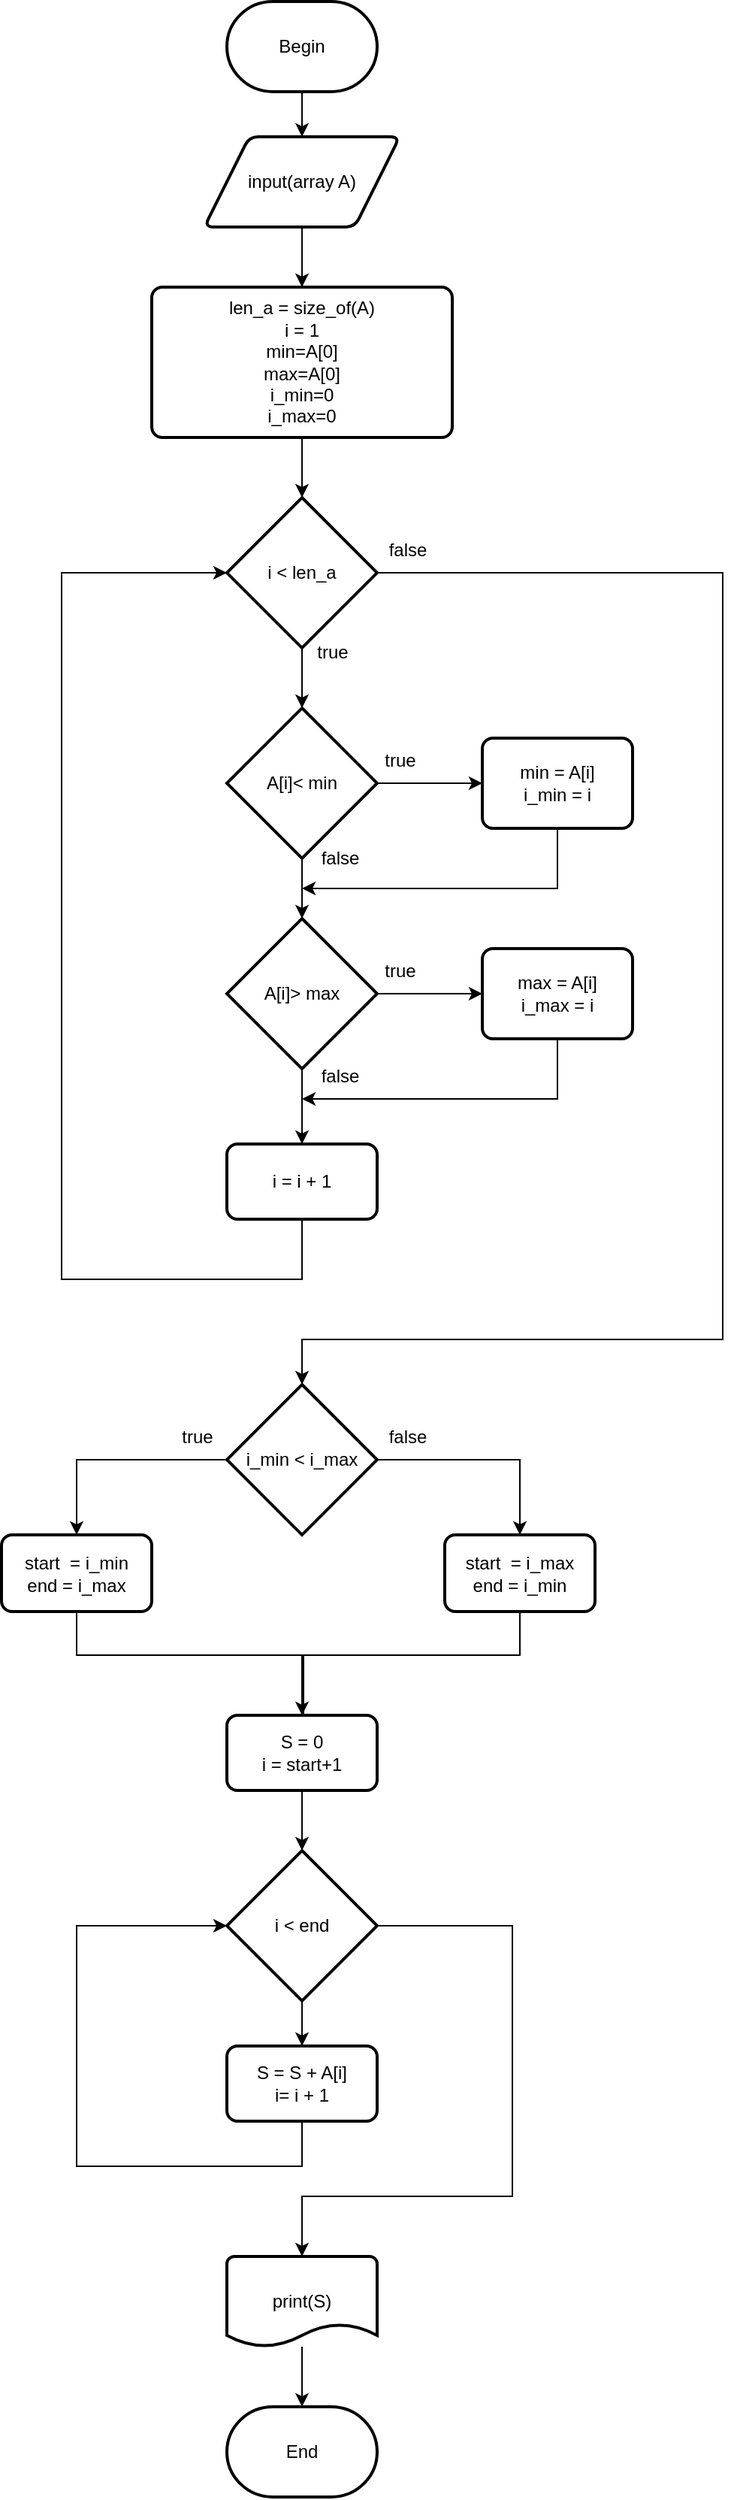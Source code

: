 <mxfile version="21.6.5" type="google">
  <diagram name="Страница 1" id="IyhP0Bf16u9Pp1GBC6mL">
    <mxGraphModel grid="1" page="1" gridSize="10" guides="1" tooltips="1" connect="1" arrows="1" fold="1" pageScale="1" pageWidth="827" pageHeight="1169" math="0" shadow="0">
      <root>
        <mxCell id="0" />
        <mxCell id="1" parent="0" />
        <mxCell id="8h4SvegEHWFZaO0T5vBt-23" style="edgeStyle=orthogonalEdgeStyle;rounded=0;orthogonalLoop=1;jettySize=auto;html=1;entryX=0.5;entryY=0;entryDx=0;entryDy=0;" edge="1" parent="1" source="8h4SvegEHWFZaO0T5vBt-1" target="8h4SvegEHWFZaO0T5vBt-2">
          <mxGeometry relative="1" as="geometry" />
        </mxCell>
        <mxCell id="8h4SvegEHWFZaO0T5vBt-1" value="Begin" style="strokeWidth=2;html=1;shape=mxgraph.flowchart.terminator;whiteSpace=wrap;" vertex="1" parent="1">
          <mxGeometry x="390" y="50" width="100" height="60" as="geometry" />
        </mxCell>
        <mxCell id="8h4SvegEHWFZaO0T5vBt-24" style="edgeStyle=orthogonalEdgeStyle;rounded=0;orthogonalLoop=1;jettySize=auto;html=1;entryX=0.5;entryY=0;entryDx=0;entryDy=0;" edge="1" parent="1" source="8h4SvegEHWFZaO0T5vBt-2" target="8h4SvegEHWFZaO0T5vBt-3">
          <mxGeometry relative="1" as="geometry" />
        </mxCell>
        <mxCell id="8h4SvegEHWFZaO0T5vBt-2" value="input(array A)" style="shape=parallelogram;html=1;strokeWidth=2;perimeter=parallelogramPerimeter;whiteSpace=wrap;rounded=1;arcSize=12;size=0.23;" vertex="1" parent="1">
          <mxGeometry x="375" y="140" width="130" height="60" as="geometry" />
        </mxCell>
        <mxCell id="8h4SvegEHWFZaO0T5vBt-9" style="edgeStyle=orthogonalEdgeStyle;rounded=0;orthogonalLoop=1;jettySize=auto;html=1;entryX=0.5;entryY=0;entryDx=0;entryDy=0;entryPerimeter=0;" edge="1" parent="1" source="8h4SvegEHWFZaO0T5vBt-3" target="8h4SvegEHWFZaO0T5vBt-4">
          <mxGeometry relative="1" as="geometry" />
        </mxCell>
        <mxCell id="8h4SvegEHWFZaO0T5vBt-3" value="len_a = size_of(A)&lt;br&gt;i = 1&lt;br&gt;min=A[0]&lt;br&gt;max=A[0]&lt;br&gt;i_min=0&lt;br&gt;i_max=0" style="rounded=1;whiteSpace=wrap;html=1;absoluteArcSize=1;arcSize=14;strokeWidth=2;" vertex="1" parent="1">
          <mxGeometry x="340" y="240" width="200" height="100" as="geometry" />
        </mxCell>
        <mxCell id="8h4SvegEHWFZaO0T5vBt-10" style="edgeStyle=orthogonalEdgeStyle;rounded=0;orthogonalLoop=1;jettySize=auto;html=1;entryX=0.5;entryY=0;entryDx=0;entryDy=0;entryPerimeter=0;" edge="1" parent="1" source="8h4SvegEHWFZaO0T5vBt-4" target="8h4SvegEHWFZaO0T5vBt-5">
          <mxGeometry relative="1" as="geometry" />
        </mxCell>
        <mxCell id="8h4SvegEHWFZaO0T5vBt-20" style="edgeStyle=orthogonalEdgeStyle;rounded=0;orthogonalLoop=1;jettySize=auto;html=1;" edge="1" parent="1" source="8h4SvegEHWFZaO0T5vBt-4">
          <mxGeometry relative="1" as="geometry">
            <Array as="points">
              <mxPoint x="720" y="430" />
              <mxPoint x="720" y="940" />
              <mxPoint x="440" y="940" />
            </Array>
            <mxPoint x="440" y="970" as="targetPoint" />
          </mxGeometry>
        </mxCell>
        <mxCell id="8h4SvegEHWFZaO0T5vBt-4" value="i &amp;lt; len_a" style="strokeWidth=2;html=1;shape=mxgraph.flowchart.decision;whiteSpace=wrap;" vertex="1" parent="1">
          <mxGeometry x="390" y="380" width="100" height="100" as="geometry" />
        </mxCell>
        <mxCell id="8h4SvegEHWFZaO0T5vBt-11" style="edgeStyle=orthogonalEdgeStyle;rounded=0;orthogonalLoop=1;jettySize=auto;html=1;entryX=0.5;entryY=0;entryDx=0;entryDy=0;entryPerimeter=0;" edge="1" parent="1" source="8h4SvegEHWFZaO0T5vBt-5" target="8h4SvegEHWFZaO0T5vBt-6">
          <mxGeometry relative="1" as="geometry" />
        </mxCell>
        <mxCell id="8h4SvegEHWFZaO0T5vBt-12" style="edgeStyle=orthogonalEdgeStyle;rounded=0;orthogonalLoop=1;jettySize=auto;html=1;entryX=0;entryY=0.5;entryDx=0;entryDy=0;" edge="1" parent="1" source="8h4SvegEHWFZaO0T5vBt-5" target="8h4SvegEHWFZaO0T5vBt-7">
          <mxGeometry relative="1" as="geometry" />
        </mxCell>
        <mxCell id="8h4SvegEHWFZaO0T5vBt-5" value="A[i]&amp;lt; min" style="strokeWidth=2;html=1;shape=mxgraph.flowchart.decision;whiteSpace=wrap;" vertex="1" parent="1">
          <mxGeometry x="390" y="520" width="100" height="100" as="geometry" />
        </mxCell>
        <mxCell id="8h4SvegEHWFZaO0T5vBt-14" style="edgeStyle=orthogonalEdgeStyle;rounded=0;orthogonalLoop=1;jettySize=auto;html=1;" edge="1" parent="1" source="8h4SvegEHWFZaO0T5vBt-6" target="8h4SvegEHWFZaO0T5vBt-8">
          <mxGeometry relative="1" as="geometry" />
        </mxCell>
        <mxCell id="8h4SvegEHWFZaO0T5vBt-16" style="edgeStyle=orthogonalEdgeStyle;rounded=0;orthogonalLoop=1;jettySize=auto;html=1;entryX=0.5;entryY=0;entryDx=0;entryDy=0;" edge="1" parent="1" source="8h4SvegEHWFZaO0T5vBt-6" target="8h4SvegEHWFZaO0T5vBt-15">
          <mxGeometry relative="1" as="geometry" />
        </mxCell>
        <mxCell id="8h4SvegEHWFZaO0T5vBt-6" value="A[i]&amp;gt; max" style="strokeWidth=2;html=1;shape=mxgraph.flowchart.decision;whiteSpace=wrap;" vertex="1" parent="1">
          <mxGeometry x="390" y="660" width="100" height="100" as="geometry" />
        </mxCell>
        <mxCell id="8h4SvegEHWFZaO0T5vBt-13" style="edgeStyle=orthogonalEdgeStyle;rounded=0;orthogonalLoop=1;jettySize=auto;html=1;" edge="1" parent="1" source="8h4SvegEHWFZaO0T5vBt-7">
          <mxGeometry relative="1" as="geometry">
            <mxPoint x="440" y="640" as="targetPoint" />
            <Array as="points">
              <mxPoint x="610" y="640" />
            </Array>
          </mxGeometry>
        </mxCell>
        <mxCell id="8h4SvegEHWFZaO0T5vBt-7" value="min = A[i]&lt;br&gt;i_min = i" style="rounded=1;whiteSpace=wrap;html=1;absoluteArcSize=1;arcSize=14;strokeWidth=2;" vertex="1" parent="1">
          <mxGeometry x="560" y="540" width="100" height="60" as="geometry" />
        </mxCell>
        <mxCell id="8h4SvegEHWFZaO0T5vBt-17" style="edgeStyle=orthogonalEdgeStyle;rounded=0;orthogonalLoop=1;jettySize=auto;html=1;" edge="1" parent="1" source="8h4SvegEHWFZaO0T5vBt-8">
          <mxGeometry relative="1" as="geometry">
            <mxPoint x="440" y="780" as="targetPoint" />
            <Array as="points">
              <mxPoint x="610" y="780" />
            </Array>
          </mxGeometry>
        </mxCell>
        <mxCell id="8h4SvegEHWFZaO0T5vBt-8" value="max = A[i]&lt;br&gt;i_max = i" style="rounded=1;whiteSpace=wrap;html=1;absoluteArcSize=1;arcSize=14;strokeWidth=2;" vertex="1" parent="1">
          <mxGeometry x="560" y="680" width="100" height="60" as="geometry" />
        </mxCell>
        <mxCell id="8h4SvegEHWFZaO0T5vBt-18" style="edgeStyle=orthogonalEdgeStyle;rounded=0;orthogonalLoop=1;jettySize=auto;html=1;entryX=0;entryY=0.5;entryDx=0;entryDy=0;entryPerimeter=0;" edge="1" parent="1" source="8h4SvegEHWFZaO0T5vBt-15" target="8h4SvegEHWFZaO0T5vBt-4">
          <mxGeometry relative="1" as="geometry">
            <Array as="points">
              <mxPoint x="440" y="900" />
              <mxPoint x="280" y="900" />
              <mxPoint x="280" y="430" />
            </Array>
          </mxGeometry>
        </mxCell>
        <mxCell id="8h4SvegEHWFZaO0T5vBt-15" value="i = i + 1" style="rounded=1;whiteSpace=wrap;html=1;absoluteArcSize=1;arcSize=14;strokeWidth=2;" vertex="1" parent="1">
          <mxGeometry x="390" y="810" width="100" height="50" as="geometry" />
        </mxCell>
        <mxCell id="8h4SvegEHWFZaO0T5vBt-22" style="edgeStyle=orthogonalEdgeStyle;rounded=0;orthogonalLoop=1;jettySize=auto;html=1;entryX=0.5;entryY=0;entryDx=0;entryDy=0;entryPerimeter=0;" edge="1" parent="1" source="8h4SvegEHWFZaO0T5vBt-19" target="8h4SvegEHWFZaO0T5vBt-21">
          <mxGeometry relative="1" as="geometry" />
        </mxCell>
        <mxCell id="8h4SvegEHWFZaO0T5vBt-19" value="print(S)" style="strokeWidth=2;html=1;shape=mxgraph.flowchart.document2;whiteSpace=wrap;size=0.25;" vertex="1" parent="1">
          <mxGeometry x="390" y="1550" width="100" height="60" as="geometry" />
        </mxCell>
        <mxCell id="8h4SvegEHWFZaO0T5vBt-21" value="End" style="strokeWidth=2;html=1;shape=mxgraph.flowchart.terminator;whiteSpace=wrap;" vertex="1" parent="1">
          <mxGeometry x="390" y="1650" width="100" height="60" as="geometry" />
        </mxCell>
        <mxCell id="8h4SvegEHWFZaO0T5vBt-25" value="true" style="text;html=1;align=center;verticalAlign=middle;resizable=0;points=[];autosize=1;strokeColor=none;fillColor=none;" vertex="1" parent="1">
          <mxGeometry x="440" y="468" width="40" height="30" as="geometry" />
        </mxCell>
        <mxCell id="8h4SvegEHWFZaO0T5vBt-26" value="false" style="text;html=1;align=center;verticalAlign=middle;resizable=0;points=[];autosize=1;strokeColor=none;fillColor=none;" vertex="1" parent="1">
          <mxGeometry x="485" y="400" width="50" height="30" as="geometry" />
        </mxCell>
        <mxCell id="8h4SvegEHWFZaO0T5vBt-27" value="false" style="text;html=1;align=center;verticalAlign=middle;resizable=0;points=[];autosize=1;strokeColor=none;fillColor=none;" vertex="1" parent="1">
          <mxGeometry x="440" y="605" width="50" height="30" as="geometry" />
        </mxCell>
        <mxCell id="8h4SvegEHWFZaO0T5vBt-28" value="false" style="text;html=1;align=center;verticalAlign=middle;resizable=0;points=[];autosize=1;strokeColor=none;fillColor=none;" vertex="1" parent="1">
          <mxGeometry x="440" y="750" width="50" height="30" as="geometry" />
        </mxCell>
        <mxCell id="8h4SvegEHWFZaO0T5vBt-29" value="true" style="text;html=1;align=center;verticalAlign=middle;resizable=0;points=[];autosize=1;strokeColor=none;fillColor=none;" vertex="1" parent="1">
          <mxGeometry x="485" y="540" width="40" height="30" as="geometry" />
        </mxCell>
        <mxCell id="8h4SvegEHWFZaO0T5vBt-30" value="true" style="text;html=1;align=center;verticalAlign=middle;resizable=0;points=[];autosize=1;strokeColor=none;fillColor=none;" vertex="1" parent="1">
          <mxGeometry x="485" y="680" width="40" height="30" as="geometry" />
        </mxCell>
        <mxCell id="ZzO7LHAWJiHBk6B_SML2-6" style="edgeStyle=orthogonalEdgeStyle;rounded=0;orthogonalLoop=1;jettySize=auto;html=1;entryX=0.5;entryY=0;entryDx=0;entryDy=0;" edge="1" parent="1" source="ZzO7LHAWJiHBk6B_SML2-2" target="ZzO7LHAWJiHBk6B_SML2-4">
          <mxGeometry relative="1" as="geometry" />
        </mxCell>
        <mxCell id="ZzO7LHAWJiHBk6B_SML2-7" style="edgeStyle=orthogonalEdgeStyle;rounded=0;orthogonalLoop=1;jettySize=auto;html=1;entryX=0.5;entryY=0;entryDx=0;entryDy=0;" edge="1" parent="1" source="ZzO7LHAWJiHBk6B_SML2-2" target="ZzO7LHAWJiHBk6B_SML2-3">
          <mxGeometry relative="1" as="geometry" />
        </mxCell>
        <mxCell id="ZzO7LHAWJiHBk6B_SML2-2" value="i_min &amp;lt; i_max" style="strokeWidth=2;html=1;shape=mxgraph.flowchart.decision;whiteSpace=wrap;" vertex="1" parent="1">
          <mxGeometry x="390" y="970" width="100" height="100" as="geometry" />
        </mxCell>
        <mxCell id="ZzO7LHAWJiHBk6B_SML2-11" style="edgeStyle=orthogonalEdgeStyle;rounded=0;orthogonalLoop=1;jettySize=auto;html=1;entryX=0.5;entryY=0;entryDx=0;entryDy=0;" edge="1" parent="1" source="ZzO7LHAWJiHBk6B_SML2-3" target="ZzO7LHAWJiHBk6B_SML2-9">
          <mxGeometry relative="1" as="geometry">
            <Array as="points">
              <mxPoint x="290" y="1150" />
              <mxPoint x="440" y="1150" />
            </Array>
          </mxGeometry>
        </mxCell>
        <mxCell id="ZzO7LHAWJiHBk6B_SML2-3" value="start&amp;nbsp; = i_min&lt;br&gt;end = i_max" style="rounded=1;whiteSpace=wrap;html=1;absoluteArcSize=1;arcSize=14;strokeWidth=2;" vertex="1" parent="1">
          <mxGeometry x="240" y="1070" width="100" height="51" as="geometry" />
        </mxCell>
        <mxCell id="ZzO7LHAWJiHBk6B_SML2-12" style="edgeStyle=orthogonalEdgeStyle;rounded=0;orthogonalLoop=1;jettySize=auto;html=1;" edge="1" parent="1" source="ZzO7LHAWJiHBk6B_SML2-4">
          <mxGeometry relative="1" as="geometry">
            <mxPoint x="440" y="1210" as="targetPoint" />
            <Array as="points">
              <mxPoint x="585" y="1150" />
              <mxPoint x="441" y="1150" />
            </Array>
          </mxGeometry>
        </mxCell>
        <mxCell id="ZzO7LHAWJiHBk6B_SML2-4" value="start&amp;nbsp; = i_max&lt;br&gt;end = i_min" style="rounded=1;whiteSpace=wrap;html=1;absoluteArcSize=1;arcSize=14;strokeWidth=2;" vertex="1" parent="1">
          <mxGeometry x="535" y="1070" width="100" height="51" as="geometry" />
        </mxCell>
        <mxCell id="ZzO7LHAWJiHBk6B_SML2-14" style="edgeStyle=orthogonalEdgeStyle;rounded=0;orthogonalLoop=1;jettySize=auto;html=1;entryX=0.5;entryY=0;entryDx=0;entryDy=0;entryPerimeter=0;" edge="1" parent="1" source="ZzO7LHAWJiHBk6B_SML2-9" target="ZzO7LHAWJiHBk6B_SML2-10">
          <mxGeometry relative="1" as="geometry" />
        </mxCell>
        <mxCell id="ZzO7LHAWJiHBk6B_SML2-9" value="S = 0&lt;br&gt;i = start+1" style="rounded=1;whiteSpace=wrap;html=1;absoluteArcSize=1;arcSize=14;strokeWidth=2;" vertex="1" parent="1">
          <mxGeometry x="390" y="1190" width="100" height="50" as="geometry" />
        </mxCell>
        <mxCell id="ZzO7LHAWJiHBk6B_SML2-15" style="edgeStyle=orthogonalEdgeStyle;rounded=0;orthogonalLoop=1;jettySize=auto;html=1;entryX=0.5;entryY=0;entryDx=0;entryDy=0;" edge="1" parent="1" source="ZzO7LHAWJiHBk6B_SML2-10" target="ZzO7LHAWJiHBk6B_SML2-13">
          <mxGeometry relative="1" as="geometry" />
        </mxCell>
        <mxCell id="ZzO7LHAWJiHBk6B_SML2-17" style="edgeStyle=orthogonalEdgeStyle;rounded=0;orthogonalLoop=1;jettySize=auto;html=1;entryX=0.5;entryY=0;entryDx=0;entryDy=0;entryPerimeter=0;" edge="1" parent="1" source="ZzO7LHAWJiHBk6B_SML2-10" target="8h4SvegEHWFZaO0T5vBt-19">
          <mxGeometry relative="1" as="geometry">
            <Array as="points">
              <mxPoint x="580" y="1330" />
              <mxPoint x="580" y="1510" />
              <mxPoint x="440" y="1510" />
            </Array>
          </mxGeometry>
        </mxCell>
        <mxCell id="ZzO7LHAWJiHBk6B_SML2-10" value="i &amp;lt; end" style="strokeWidth=2;html=1;shape=mxgraph.flowchart.decision;whiteSpace=wrap;" vertex="1" parent="1">
          <mxGeometry x="390" y="1280" width="100" height="100" as="geometry" />
        </mxCell>
        <mxCell id="ZzO7LHAWJiHBk6B_SML2-16" style="edgeStyle=orthogonalEdgeStyle;rounded=0;orthogonalLoop=1;jettySize=auto;html=1;entryX=0;entryY=0.5;entryDx=0;entryDy=0;entryPerimeter=0;" edge="1" parent="1" source="ZzO7LHAWJiHBk6B_SML2-13" target="ZzO7LHAWJiHBk6B_SML2-10">
          <mxGeometry relative="1" as="geometry">
            <Array as="points">
              <mxPoint x="440" y="1490" />
              <mxPoint x="290" y="1490" />
              <mxPoint x="290" y="1330" />
            </Array>
          </mxGeometry>
        </mxCell>
        <mxCell id="ZzO7LHAWJiHBk6B_SML2-13" value="S = S + A[i]&lt;br&gt;i= i + 1" style="rounded=1;whiteSpace=wrap;html=1;absoluteArcSize=1;arcSize=14;strokeWidth=2;" vertex="1" parent="1">
          <mxGeometry x="390" y="1410" width="100" height="50" as="geometry" />
        </mxCell>
        <mxCell id="ZdXqoMGXDXWdog2bFhd_-1" value="true" style="text;html=1;align=center;verticalAlign=middle;resizable=0;points=[];autosize=1;strokeColor=none;fillColor=none;" vertex="1" parent="1">
          <mxGeometry x="350" y="990" width="40" height="30" as="geometry" />
        </mxCell>
        <mxCell id="ZdXqoMGXDXWdog2bFhd_-2" value="false" style="text;html=1;align=center;verticalAlign=middle;resizable=0;points=[];autosize=1;strokeColor=none;fillColor=none;" vertex="1" parent="1">
          <mxGeometry x="485" y="990" width="50" height="30" as="geometry" />
        </mxCell>
      </root>
    </mxGraphModel>
  </diagram>
</mxfile>
